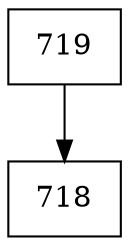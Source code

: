 digraph G {
  node [shape=record];
  node0 [label="{719}"];
  node0 -> node1;
  node1 [label="{718}"];
}
